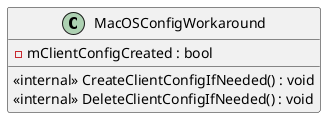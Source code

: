 @startuml
class MacOSConfigWorkaround {
    <<internal>> CreateClientConfigIfNeeded() : void
    <<internal>> DeleteClientConfigIfNeeded() : void
    - mClientConfigCreated : bool
}
@enduml
